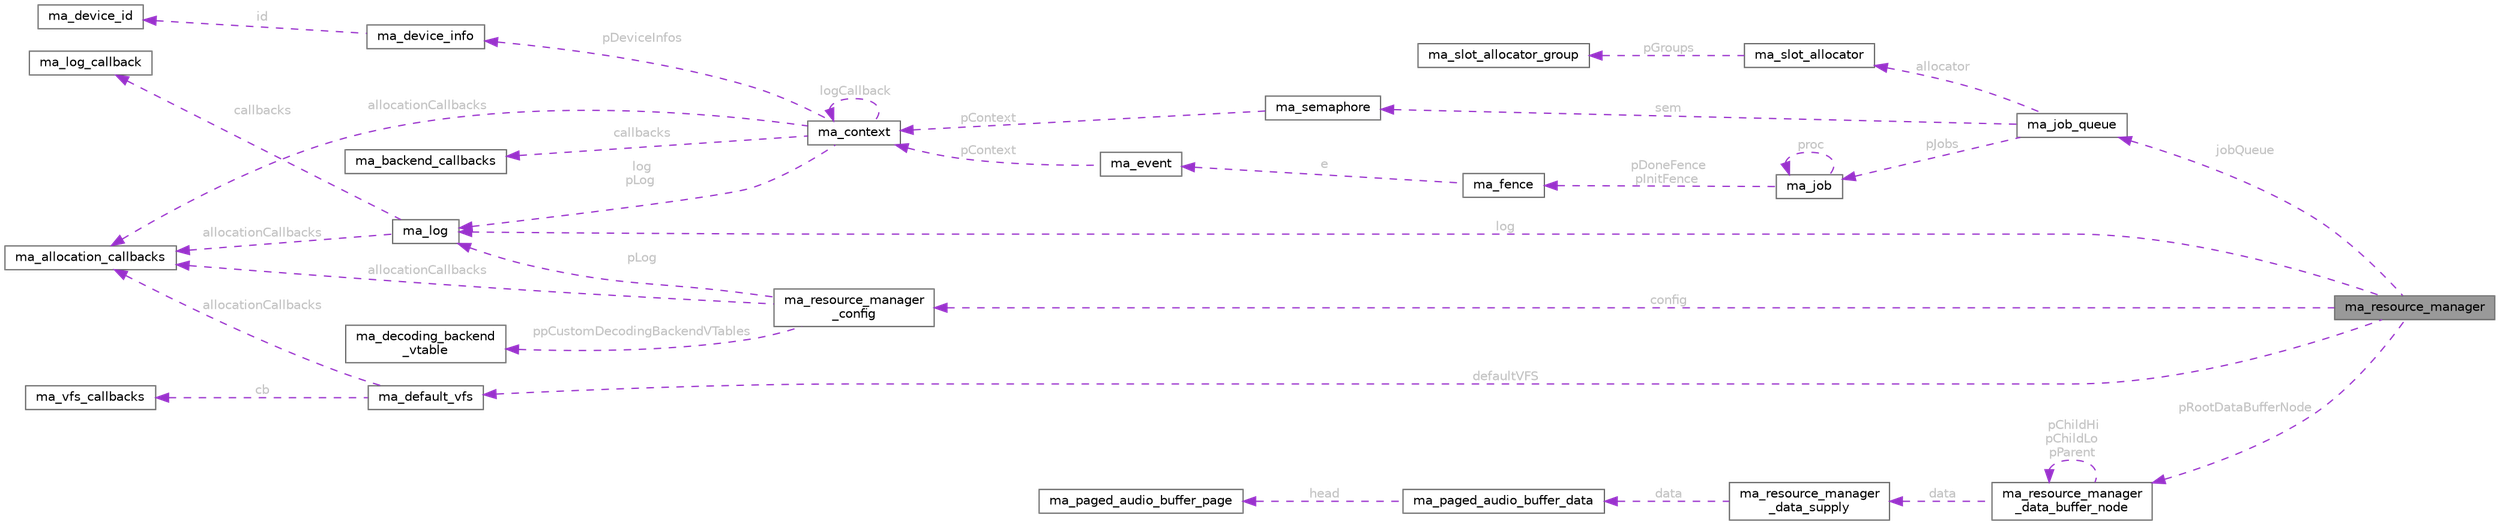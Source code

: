 digraph "ma_resource_manager"
{
 // LATEX_PDF_SIZE
  bgcolor="transparent";
  edge [fontname=Helvetica,fontsize=10,labelfontname=Helvetica,labelfontsize=10];
  node [fontname=Helvetica,fontsize=10,shape=box,height=0.2,width=0.4];
  rankdir="LR";
  Node1 [id="Node000001",label="ma_resource_manager",height=0.2,width=0.4,color="gray40", fillcolor="grey60", style="filled", fontcolor="black",tooltip=" "];
  Node2 -> Node1 [id="edge63_Node000001_Node000002",dir="back",color="darkorchid3",style="dashed",tooltip=" ",label=" config",fontcolor="grey" ];
  Node2 [id="Node000002",label="ma_resource_manager\l_config",height=0.2,width=0.4,color="gray40", fillcolor="white", style="filled",URL="$structma__resource__manager__config.html",tooltip=" "];
  Node3 -> Node2 [id="edge64_Node000002_Node000003",dir="back",color="darkorchid3",style="dashed",tooltip=" ",label=" allocationCallbacks",fontcolor="grey" ];
  Node3 [id="Node000003",label="ma_allocation_callbacks",height=0.2,width=0.4,color="gray40", fillcolor="white", style="filled",URL="$structma__allocation__callbacks.html",tooltip=" "];
  Node4 -> Node2 [id="edge65_Node000002_Node000004",dir="back",color="darkorchid3",style="dashed",tooltip=" ",label=" pLog",fontcolor="grey" ];
  Node4 [id="Node000004",label="ma_log",height=0.2,width=0.4,color="gray40", fillcolor="white", style="filled",URL="$structma__log.html",tooltip=" "];
  Node5 -> Node4 [id="edge66_Node000004_Node000005",dir="back",color="darkorchid3",style="dashed",tooltip=" ",label=" callbacks",fontcolor="grey" ];
  Node5 [id="Node000005",label="ma_log_callback",height=0.2,width=0.4,color="gray40", fillcolor="white", style="filled",URL="$structma__log__callback.html",tooltip=" "];
  Node3 -> Node4 [id="edge67_Node000004_Node000003",dir="back",color="darkorchid3",style="dashed",tooltip=" ",label=" allocationCallbacks",fontcolor="grey" ];
  Node6 -> Node2 [id="edge68_Node000002_Node000006",dir="back",color="darkorchid3",style="dashed",tooltip=" ",label=" ppCustomDecodingBackendVTables",fontcolor="grey" ];
  Node6 [id="Node000006",label="ma_decoding_backend\l_vtable",height=0.2,width=0.4,color="gray40", fillcolor="white", style="filled",URL="$structma__decoding__backend__vtable.html",tooltip=" "];
  Node7 -> Node1 [id="edge69_Node000001_Node000007",dir="back",color="darkorchid3",style="dashed",tooltip=" ",label=" pRootDataBufferNode",fontcolor="grey" ];
  Node7 [id="Node000007",label="ma_resource_manager\l_data_buffer_node",height=0.2,width=0.4,color="gray40", fillcolor="white", style="filled",URL="$structma__resource__manager__data__buffer__node.html",tooltip=" "];
  Node8 -> Node7 [id="edge70_Node000007_Node000008",dir="back",color="darkorchid3",style="dashed",tooltip=" ",label=" data",fontcolor="grey" ];
  Node8 [id="Node000008",label="ma_resource_manager\l_data_supply",height=0.2,width=0.4,color="gray40", fillcolor="white", style="filled",URL="$structma__resource__manager__data__supply.html",tooltip=" "];
  Node9 -> Node8 [id="edge71_Node000008_Node000009",dir="back",color="darkorchid3",style="dashed",tooltip=" ",label=" data",fontcolor="grey" ];
  Node9 [id="Node000009",label="ma_paged_audio_buffer_data",height=0.2,width=0.4,color="gray40", fillcolor="white", style="filled",URL="$structma__paged__audio__buffer__data.html",tooltip=" "];
  Node10 -> Node9 [id="edge72_Node000009_Node000010",dir="back",color="darkorchid3",style="dashed",tooltip=" ",label=" head",fontcolor="grey" ];
  Node10 [id="Node000010",label="ma_paged_audio_buffer_page",height=0.2,width=0.4,color="gray40", fillcolor="white", style="filled",URL="$structma__paged__audio__buffer__page.html",tooltip=" "];
  Node7 -> Node7 [id="edge73_Node000007_Node000007",dir="back",color="darkorchid3",style="dashed",tooltip=" ",label=" pChildHi\npChildLo\npParent",fontcolor="grey" ];
  Node11 -> Node1 [id="edge74_Node000001_Node000011",dir="back",color="darkorchid3",style="dashed",tooltip=" ",label=" jobQueue",fontcolor="grey" ];
  Node11 [id="Node000011",label="ma_job_queue",height=0.2,width=0.4,color="gray40", fillcolor="white", style="filled",URL="$structma__job__queue.html",tooltip=" "];
  Node12 -> Node11 [id="edge75_Node000011_Node000012",dir="back",color="darkorchid3",style="dashed",tooltip=" ",label=" sem",fontcolor="grey" ];
  Node12 [id="Node000012",label="ma_semaphore",height=0.2,width=0.4,color="gray40", fillcolor="white", style="filled",URL="$structma__semaphore.html",tooltip=" "];
  Node13 -> Node12 [id="edge76_Node000012_Node000013",dir="back",color="darkorchid3",style="dashed",tooltip=" ",label=" pContext",fontcolor="grey" ];
  Node13 [id="Node000013",label="ma_context",height=0.2,width=0.4,color="gray40", fillcolor="white", style="filled",URL="$structma__context.html",tooltip=" "];
  Node14 -> Node13 [id="edge77_Node000013_Node000014",dir="back",color="darkorchid3",style="dashed",tooltip=" ",label=" callbacks",fontcolor="grey" ];
  Node14 [id="Node000014",label="ma_backend_callbacks",height=0.2,width=0.4,color="gray40", fillcolor="white", style="filled",URL="$structma__backend__callbacks.html",tooltip=" "];
  Node4 -> Node13 [id="edge78_Node000013_Node000004",dir="back",color="darkorchid3",style="dashed",tooltip=" ",label=" log\npLog",fontcolor="grey" ];
  Node3 -> Node13 [id="edge79_Node000013_Node000003",dir="back",color="darkorchid3",style="dashed",tooltip=" ",label=" allocationCallbacks",fontcolor="grey" ];
  Node15 -> Node13 [id="edge80_Node000013_Node000015",dir="back",color="darkorchid3",style="dashed",tooltip=" ",label=" pDeviceInfos",fontcolor="grey" ];
  Node15 [id="Node000015",label="ma_device_info",height=0.2,width=0.4,color="gray40", fillcolor="white", style="filled",URL="$structma__device__info.html",tooltip=" "];
  Node16 -> Node15 [id="edge81_Node000015_Node000016",dir="back",color="darkorchid3",style="dashed",tooltip=" ",label=" id",fontcolor="grey" ];
  Node16 [id="Node000016",label="ma_device_id",height=0.2,width=0.4,color="gray40", fillcolor="white", style="filled",URL="$unionma__device__id.html",tooltip=" "];
  Node13 -> Node13 [id="edge82_Node000013_Node000013",dir="back",color="darkorchid3",style="dashed",tooltip=" ",label=" logCallback",fontcolor="grey" ];
  Node17 -> Node11 [id="edge83_Node000011_Node000017",dir="back",color="darkorchid3",style="dashed",tooltip=" ",label=" allocator",fontcolor="grey" ];
  Node17 [id="Node000017",label="ma_slot_allocator",height=0.2,width=0.4,color="gray40", fillcolor="white", style="filled",URL="$structma__slot__allocator.html",tooltip=" "];
  Node18 -> Node17 [id="edge84_Node000017_Node000018",dir="back",color="darkorchid3",style="dashed",tooltip=" ",label=" pGroups",fontcolor="grey" ];
  Node18 [id="Node000018",label="ma_slot_allocator_group",height=0.2,width=0.4,color="gray40", fillcolor="white", style="filled",URL="$structma__slot__allocator__group.html",tooltip=" "];
  Node19 -> Node11 [id="edge85_Node000011_Node000019",dir="back",color="darkorchid3",style="dashed",tooltip=" ",label=" pJobs",fontcolor="grey" ];
  Node19 [id="Node000019",label="ma_job",height=0.2,width=0.4,color="gray40", fillcolor="white", style="filled",URL="$structma__job.html",tooltip=" "];
  Node19 -> Node19 [id="edge86_Node000019_Node000019",dir="back",color="darkorchid3",style="dashed",tooltip=" ",label=" proc",fontcolor="grey" ];
  Node20 -> Node19 [id="edge87_Node000019_Node000020",dir="back",color="darkorchid3",style="dashed",tooltip=" ",label=" pDoneFence\npInitFence",fontcolor="grey" ];
  Node20 [id="Node000020",label="ma_fence",height=0.2,width=0.4,color="gray40", fillcolor="white", style="filled",URL="$structma__fence.html",tooltip=" "];
  Node21 -> Node20 [id="edge88_Node000020_Node000021",dir="back",color="darkorchid3",style="dashed",tooltip=" ",label=" e",fontcolor="grey" ];
  Node21 [id="Node000021",label="ma_event",height=0.2,width=0.4,color="gray40", fillcolor="white", style="filled",URL="$structma__event.html",tooltip=" "];
  Node13 -> Node21 [id="edge89_Node000021_Node000013",dir="back",color="darkorchid3",style="dashed",tooltip=" ",label=" pContext",fontcolor="grey" ];
  Node22 -> Node1 [id="edge90_Node000001_Node000022",dir="back",color="darkorchid3",style="dashed",tooltip=" ",label=" defaultVFS",fontcolor="grey" ];
  Node22 [id="Node000022",label="ma_default_vfs",height=0.2,width=0.4,color="gray40", fillcolor="white", style="filled",URL="$structma__default__vfs.html",tooltip=" "];
  Node23 -> Node22 [id="edge91_Node000022_Node000023",dir="back",color="darkorchid3",style="dashed",tooltip=" ",label=" cb",fontcolor="grey" ];
  Node23 [id="Node000023",label="ma_vfs_callbacks",height=0.2,width=0.4,color="gray40", fillcolor="white", style="filled",URL="$structma__vfs__callbacks.html",tooltip=" "];
  Node3 -> Node22 [id="edge92_Node000022_Node000003",dir="back",color="darkorchid3",style="dashed",tooltip=" ",label=" allocationCallbacks",fontcolor="grey" ];
  Node4 -> Node1 [id="edge93_Node000001_Node000004",dir="back",color="darkorchid3",style="dashed",tooltip=" ",label=" log",fontcolor="grey" ];
}
